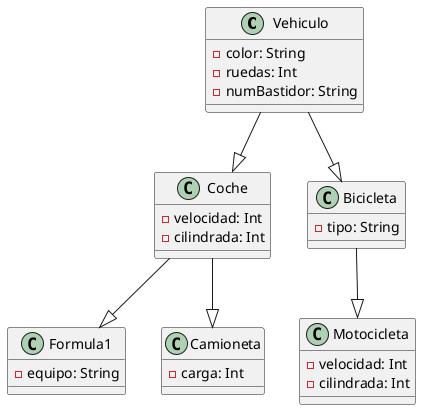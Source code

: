 @startuml clases

class Vehiculo {
  - color: String
  - ruedas: Int
  - numBastidor: String
}

class Coche {
  - velocidad: Int
  - cilindrada: Int
}

class Bicicleta {
  - tipo: String
}

class Formula1 {
  - equipo: String
}

class Camioneta {
  - carga: Int
}

class Motocicleta {
  - velocidad: Int
  - cilindrada: Int
}


Vehiculo --|> Coche
Vehiculo --|> Bicicleta
Coche --|> Formula1
Coche --|> Camioneta
Bicicleta --|> Motocicleta


@enduml
